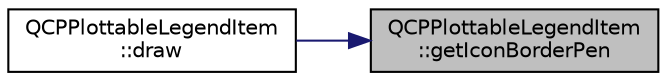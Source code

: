 digraph "QCPPlottableLegendItem::getIconBorderPen"
{
 // LATEX_PDF_SIZE
  edge [fontname="Helvetica",fontsize="10",labelfontname="Helvetica",labelfontsize="10"];
  node [fontname="Helvetica",fontsize="10",shape=record];
  rankdir="RL";
  Node1 [label="QCPPlottableLegendItem\l::getIconBorderPen",height=0.2,width=0.4,color="black", fillcolor="grey75", style="filled", fontcolor="black",tooltip=" "];
  Node1 -> Node2 [dir="back",color="midnightblue",fontsize="10",style="solid",fontname="Helvetica"];
  Node2 [label="QCPPlottableLegendItem\l::draw",height=0.2,width=0.4,color="black", fillcolor="white", style="filled",URL="$classQCPPlottableLegendItem.html#a5838366619200e99680afa6d355d13fa",tooltip=" "];
}
